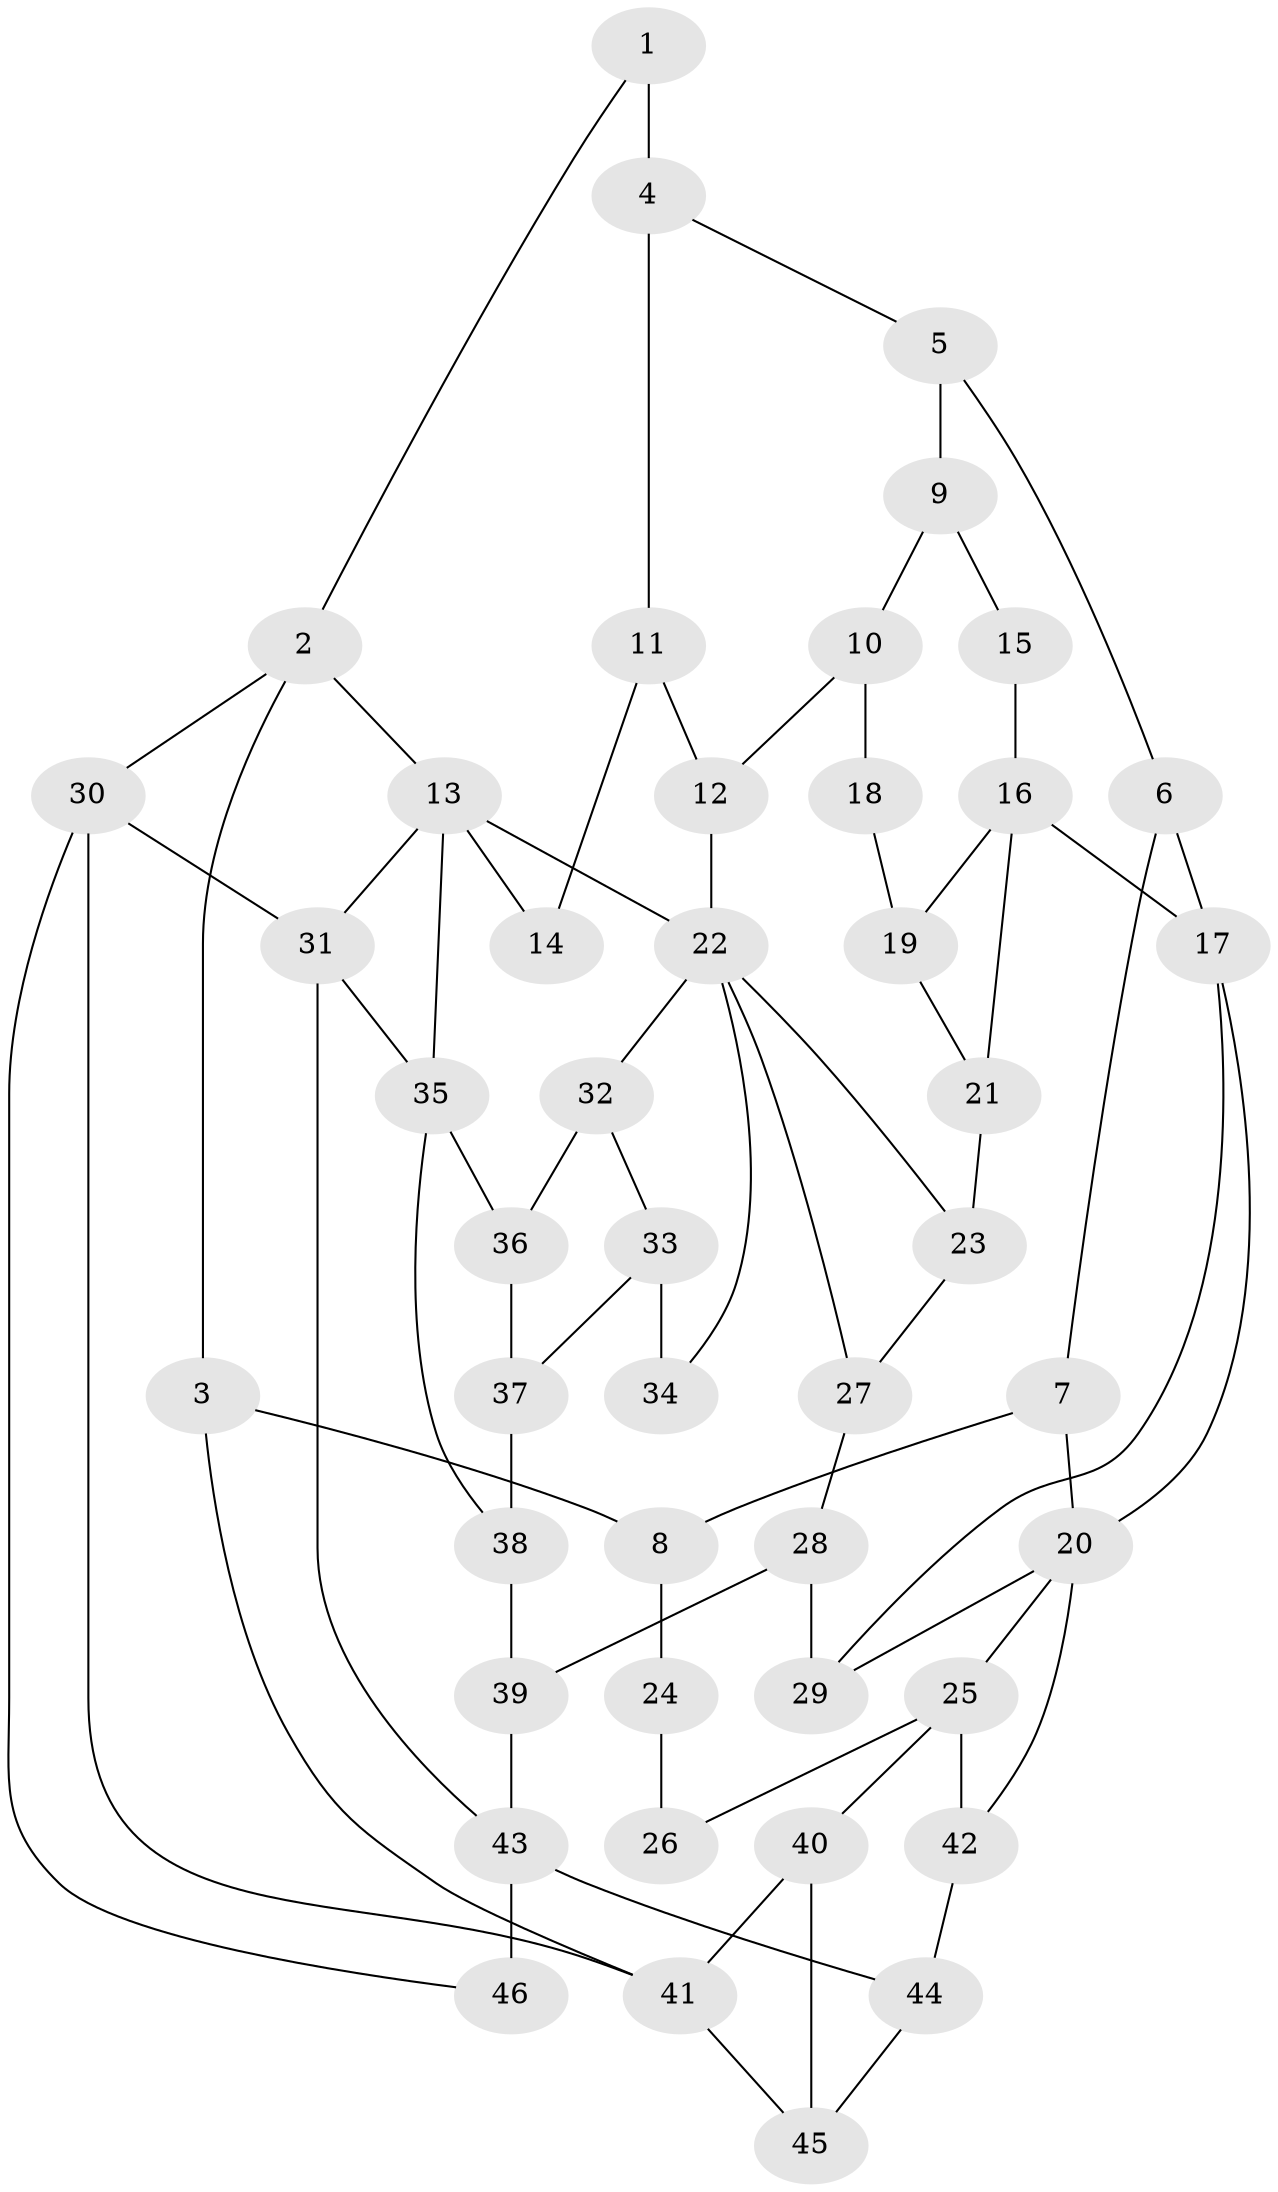 // original degree distribution, {3: 0.03260869565217391, 5: 0.5108695652173914, 6: 0.22826086956521738, 4: 0.22826086956521738}
// Generated by graph-tools (version 1.1) at 2025/38/03/09/25 02:38:51]
// undirected, 46 vertices, 73 edges
graph export_dot {
graph [start="1"]
  node [color=gray90,style=filled];
  1;
  2;
  3;
  4;
  5;
  6;
  7;
  8;
  9;
  10;
  11;
  12;
  13;
  14;
  15;
  16;
  17;
  18;
  19;
  20;
  21;
  22;
  23;
  24;
  25;
  26;
  27;
  28;
  29;
  30;
  31;
  32;
  33;
  34;
  35;
  36;
  37;
  38;
  39;
  40;
  41;
  42;
  43;
  44;
  45;
  46;
  1 -- 2 [weight=1.0];
  1 -- 4 [weight=2.0];
  2 -- 3 [weight=1.0];
  2 -- 13 [weight=1.0];
  2 -- 30 [weight=1.0];
  3 -- 8 [weight=2.0];
  3 -- 41 [weight=1.0];
  4 -- 5 [weight=1.0];
  4 -- 11 [weight=1.0];
  5 -- 6 [weight=1.0];
  5 -- 9 [weight=1.0];
  6 -- 7 [weight=1.0];
  6 -- 17 [weight=1.0];
  7 -- 8 [weight=2.0];
  7 -- 20 [weight=2.0];
  8 -- 24 [weight=2.0];
  9 -- 10 [weight=1.0];
  9 -- 15 [weight=1.0];
  10 -- 12 [weight=1.0];
  10 -- 18 [weight=2.0];
  11 -- 12 [weight=1.0];
  11 -- 14 [weight=1.0];
  12 -- 22 [weight=1.0];
  13 -- 14 [weight=2.0];
  13 -- 22 [weight=1.0];
  13 -- 31 [weight=1.0];
  13 -- 35 [weight=1.0];
  15 -- 16 [weight=2.0];
  16 -- 17 [weight=2.0];
  16 -- 19 [weight=1.0];
  16 -- 21 [weight=1.0];
  17 -- 20 [weight=1.0];
  17 -- 29 [weight=1.0];
  18 -- 19 [weight=1.0];
  19 -- 21 [weight=1.0];
  20 -- 25 [weight=1.0];
  20 -- 29 [weight=1.0];
  20 -- 42 [weight=1.0];
  21 -- 23 [weight=1.0];
  22 -- 23 [weight=1.0];
  22 -- 27 [weight=1.0];
  22 -- 32 [weight=1.0];
  22 -- 34 [weight=1.0];
  23 -- 27 [weight=1.0];
  24 -- 26 [weight=1.0];
  25 -- 26 [weight=2.0];
  25 -- 40 [weight=2.0];
  25 -- 42 [weight=1.0];
  27 -- 28 [weight=1.0];
  28 -- 29 [weight=1.0];
  28 -- 39 [weight=1.0];
  30 -- 31 [weight=1.0];
  30 -- 41 [weight=1.0];
  30 -- 46 [weight=1.0];
  31 -- 35 [weight=1.0];
  31 -- 43 [weight=1.0];
  32 -- 33 [weight=1.0];
  32 -- 36 [weight=1.0];
  33 -- 34 [weight=2.0];
  33 -- 37 [weight=2.0];
  35 -- 36 [weight=1.0];
  35 -- 38 [weight=1.0];
  36 -- 37 [weight=2.0];
  37 -- 38 [weight=2.0];
  38 -- 39 [weight=1.0];
  39 -- 43 [weight=1.0];
  40 -- 41 [weight=1.0];
  40 -- 45 [weight=3.0];
  41 -- 45 [weight=1.0];
  42 -- 44 [weight=1.0];
  43 -- 44 [weight=2.0];
  43 -- 46 [weight=2.0];
  44 -- 45 [weight=2.0];
}
